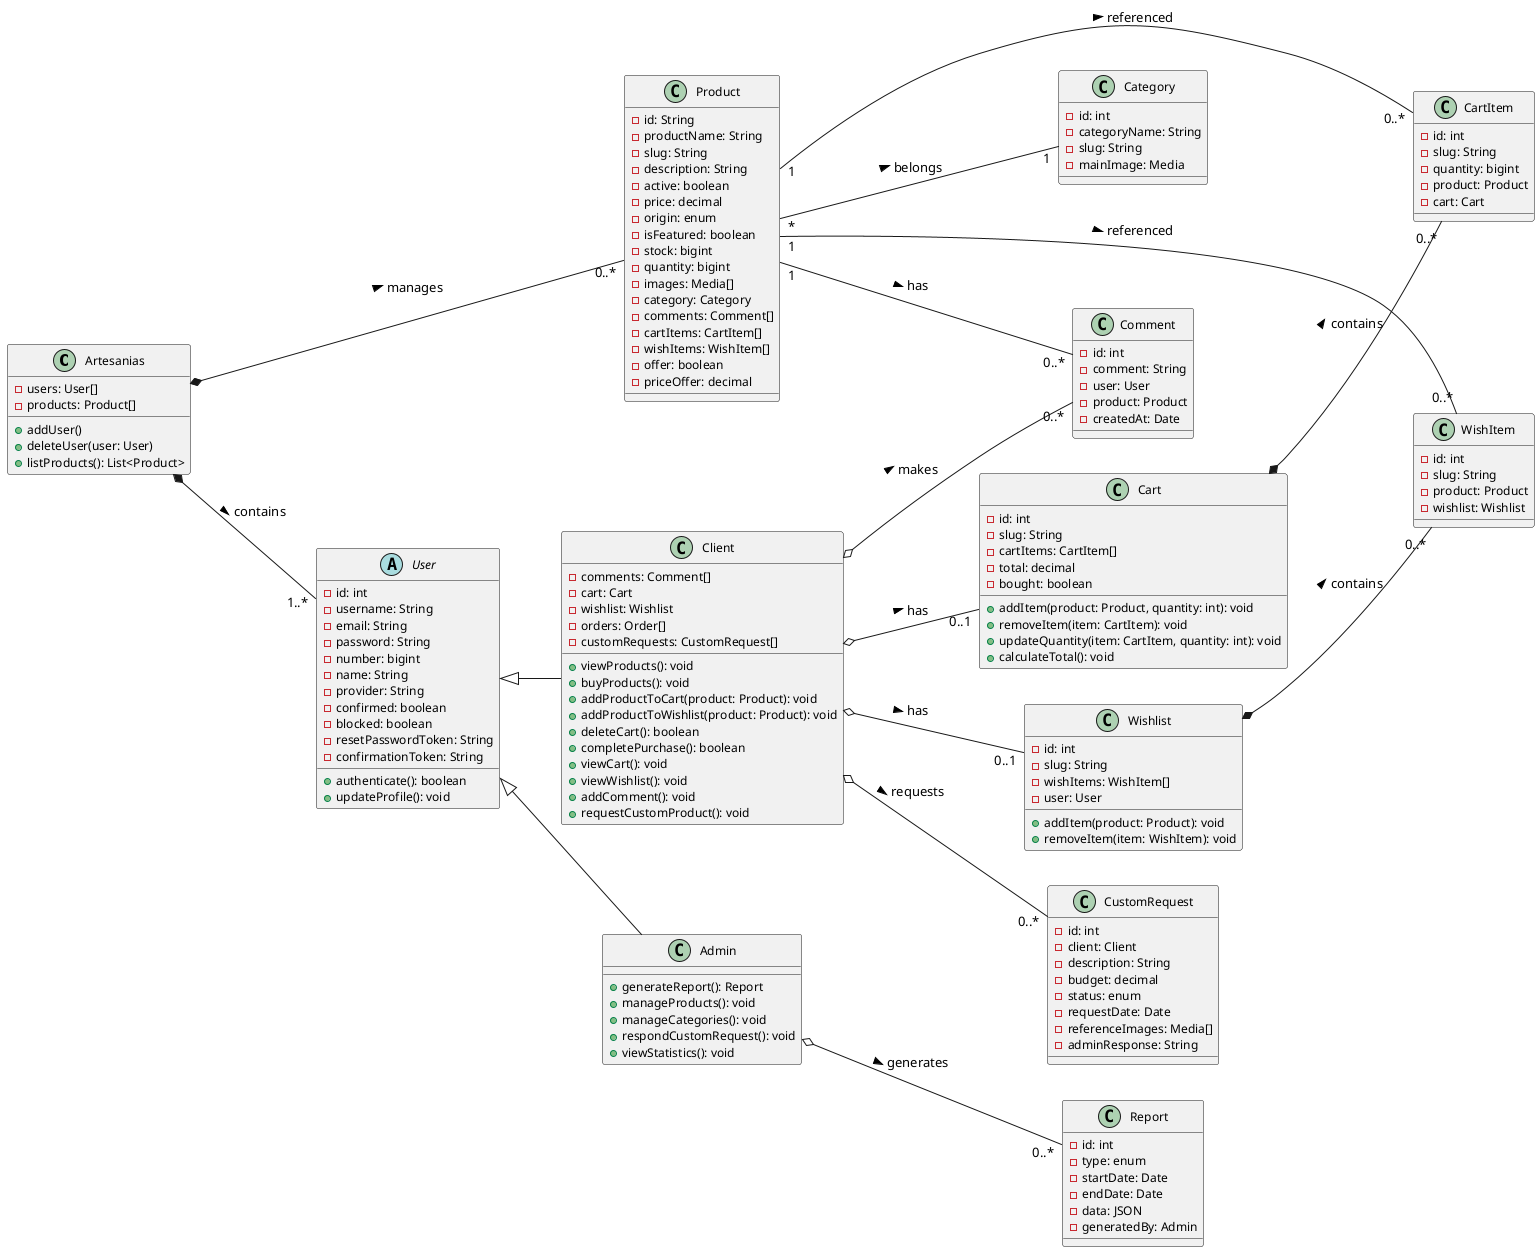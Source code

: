 @startuml ClassDiagram
left to right direction
skinparam classFontSize 14
skinparam classAttributeFontSize 12

class Artesanias {
    -users: User[]
    -products: Product[]
    +addUser()
    +deleteUser(user: User)
    +listProducts(): List<Product>
}

abstract class User {
    -id: int
    -username: String
    -email: String
    -password: String
    -number: bigint
    -name: String
    -provider: String
    -confirmed: boolean
    -blocked: boolean
    -resetPasswordToken: String
    -confirmationToken: String
    +authenticate(): boolean
    +updateProfile(): void
}

class Client extends User {
    -comments: Comment[]
    -cart: Cart
    -wishlist: Wishlist
    -orders: Order[]
    -customRequests: CustomRequest[]
    +viewProducts(): void
    +buyProducts(): void
    +addProductToCart(product: Product): void
    +addProductToWishlist(product: Product): void
    +deleteCart(): boolean
    +completePurchase(): boolean
    +viewCart(): void
    +viewWishlist(): void
    +addComment(): void
    +requestCustomProduct(): void
}

class Admin extends User {
    +generateReport(): Report
    +manageProducts(): void
    +manageCategories(): void
    +respondCustomRequest(): void
    +viewStatistics(): void
}

class Product {
    -id: String
    -productName: String
    -slug: String
    -description: String
    -active: boolean
    -price: decimal
    -origin: enum
    -isFeatured: boolean
    -stock: bigint
    -quantity: bigint
    -images: Media[]
    -category: Category
    -comments: Comment[]
    -cartItems: CartItem[]
    -wishItems: WishItem[]
    -offer: boolean
    -priceOffer: decimal
}

class Category {
    -id: int
    -categoryName: String
    -slug: String
    -mainImage: Media
}

class Cart {
    -id: int
    -slug: String
    -cartItems: CartItem[]
    -total: decimal
    -bought: boolean
    +addItem(product: Product, quantity: int): void
    +removeItem(item: CartItem): void
    +updateQuantity(item: CartItem, quantity: int): void
    +calculateTotal(): void
}

class CartItem {
    -id: int
    -slug: String
    -quantity: bigint
    -product: Product
    -cart: Cart
}

class Wishlist {
    -id: int
    -slug: String
    -wishItems: WishItem[]
    -user: User
    +addItem(product: Product): void
    +removeItem(item: WishItem): void
}

class WishItem {
    -id: int
    -slug: String
    -product: Product
    -wishlist: Wishlist
}


class Report {
    -id: int
    -type: enum
    -startDate: Date
    -endDate: Date
    -data: JSON
    -generatedBy: Admin
}

class CustomRequest {
    -id: int
    -client: Client
    -description: String
    -budget: decimal
    -status: enum
    -requestDate: Date
    -referenceImages: Media[]
    -adminResponse: String
}

class Comment {
    -id: int
    -comment: String
    -user: User
    -product: Product
    -createdAt: Date
}

' Relations
Artesanias *-- "1..*" User : contains >
Artesanias *-- "0..*" Product : manages >

Client o-- "0..*" Comment : makes >
Client o-- "0..1" Cart : has >
Client o-- "0..1" Wishlist : has >
Client o-- "0..*" CustomRequest : requests >

Admin o-- "0..*" Report : generates >

Product "1" -- "0..*" Comment : has >
Product "*" -- "1" Category : belongs >
Product "1" -- "0..*" CartItem : referenced >
Product "1" -- "0..*" WishItem : referenced >

Cart *-- "0..*" CartItem : contains >
Wishlist *-- "0..*" WishItem : contains >


@enduml